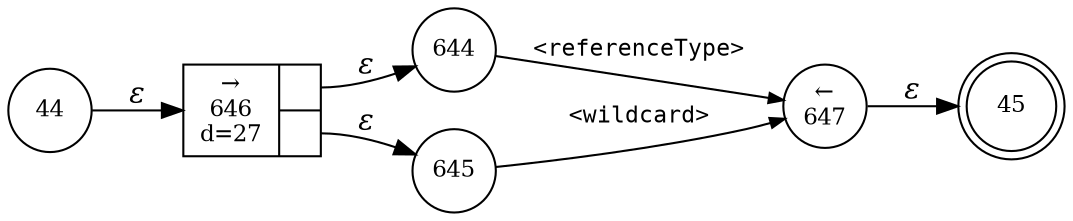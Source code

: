 digraph ATN {
rankdir=LR;
s45[fontsize=11, label="45", shape=doublecircle, fixedsize=true, width=.6];
s644[fontsize=11,label="644", shape=circle, fixedsize=true, width=.55, peripheries=1];
s645[fontsize=11,label="645", shape=circle, fixedsize=true, width=.55, peripheries=1];
s646[fontsize=11,label="{&rarr;\n646\nd=27|{<p0>|<p1>}}", shape=record, fixedsize=false, peripheries=1];
s647[fontsize=11,label="&larr;\n647", shape=circle, fixedsize=true, width=.55, peripheries=1];
s44[fontsize=11,label="44", shape=circle, fixedsize=true, width=.55, peripheries=1];
s44 -> s646 [fontname="Times-Italic", label="&epsilon;"];
s646:p0 -> s644 [fontname="Times-Italic", label="&epsilon;"];
s646:p1 -> s645 [fontname="Times-Italic", label="&epsilon;"];
s644 -> s647 [fontsize=11, fontname="Courier", arrowsize=.7, label = "<referenceType>", arrowhead = normal];
s645 -> s647 [fontsize=11, fontname="Courier", arrowsize=.7, label = "<wildcard>", arrowhead = normal];
s647 -> s45 [fontname="Times-Italic", label="&epsilon;"];
}